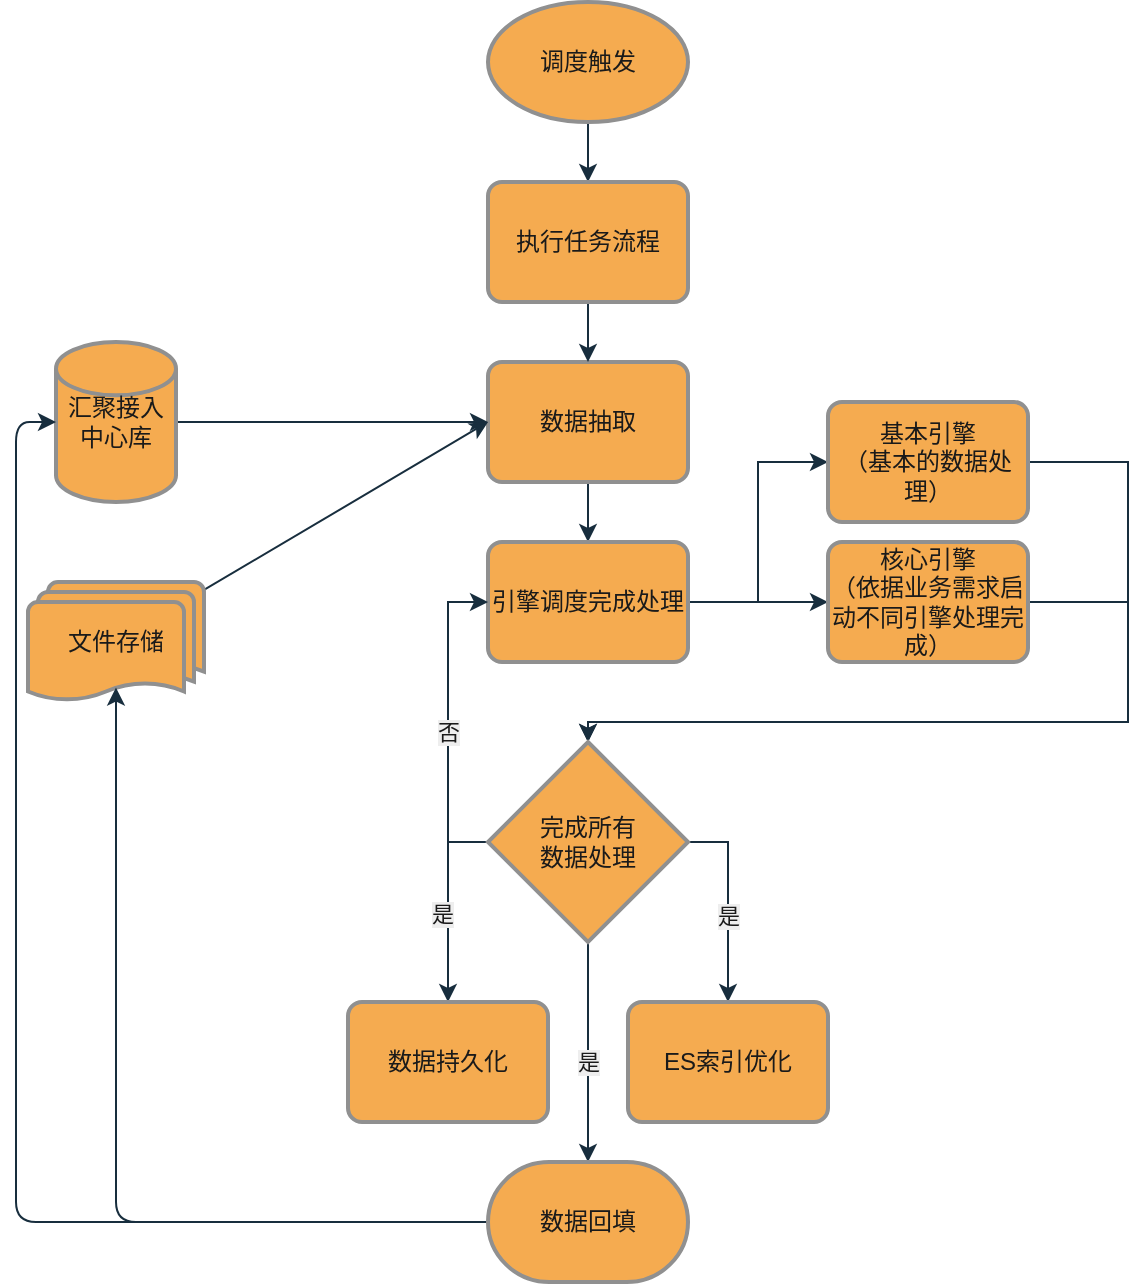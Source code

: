 <mxfile version="14.6.6" type="github">
  <diagram id="x2GGqh8nmgSfw9A8hSw9" name="Page-1">
    <mxGraphModel dx="1186" dy="1799" grid="1" gridSize="10" guides="1" tooltips="1" connect="1" arrows="1" fold="1" page="1" pageScale="1" pageWidth="827" pageHeight="1169" math="0" shadow="0">
      <root>
        <mxCell id="0" />
        <mxCell id="1" parent="0" />
        <mxCell id="qcW9sYDhVfVx4ufNbn1A-1" value="" style="edgeStyle=orthogonalEdgeStyle;rounded=0;orthogonalLoop=1;jettySize=auto;html=1;entryX=0.5;entryY=0;entryDx=0;entryDy=0;strokeColor=#182E3E;fontColor=#1A1A1A;labelBackgroundColor=#EEEEEE;" edge="1" parent="1" source="qcW9sYDhVfVx4ufNbn1A-2" target="qcW9sYDhVfVx4ufNbn1A-11">
          <mxGeometry relative="1" as="geometry" />
        </mxCell>
        <mxCell id="qcW9sYDhVfVx4ufNbn1A-2" value="&lt;font style=&quot;vertical-align: inherit&quot;&gt;&lt;font style=&quot;vertical-align: inherit&quot;&gt;&lt;font style=&quot;vertical-align: inherit&quot;&gt;&lt;font style=&quot;vertical-align: inherit&quot;&gt;&lt;font style=&quot;vertical-align: inherit&quot;&gt;&lt;font style=&quot;vertical-align: inherit&quot;&gt;数据&lt;/font&gt;&lt;/font&gt;&lt;font style=&quot;vertical-align: inherit&quot;&gt;&lt;font style=&quot;vertical-align: inherit&quot;&gt;抽取&lt;/font&gt;&lt;/font&gt;&lt;/font&gt;&lt;/font&gt;&lt;/font&gt;&lt;/font&gt;" style="rounded=1;whiteSpace=wrap;html=1;absoluteArcSize=1;arcSize=14;strokeWidth=2;fillColor=#F5AB50;strokeColor=#909090;fontColor=#1A1A1A;" vertex="1" parent="1">
          <mxGeometry x="260" y="180" width="100" height="60" as="geometry" />
        </mxCell>
        <mxCell id="qcW9sYDhVfVx4ufNbn1A-3" style="edgeStyle=none;rounded=1;sketch=0;orthogonalLoop=1;jettySize=auto;html=1;fontColor=#1A1A1A;strokeColor=#182E3E;" edge="1" parent="1" source="qcW9sYDhVfVx4ufNbn1A-4" target="qcW9sYDhVfVx4ufNbn1A-2">
          <mxGeometry relative="1" as="geometry" />
        </mxCell>
        <mxCell id="qcW9sYDhVfVx4ufNbn1A-4" value="&lt;font style=&quot;vertical-align: inherit&quot;&gt;&lt;font style=&quot;vertical-align: inherit&quot;&gt;汇聚接入中心库&lt;/font&gt;&lt;/font&gt;" style="strokeWidth=2;html=1;shape=mxgraph.flowchart.database;whiteSpace=wrap;fillColor=#F5AB50;strokeColor=#909090;fontColor=#1A1A1A;" vertex="1" parent="1">
          <mxGeometry x="44" y="170" width="60" height="80" as="geometry" />
        </mxCell>
        <mxCell id="qcW9sYDhVfVx4ufNbn1A-5" style="edgeStyle=none;rounded=1;sketch=0;orthogonalLoop=1;jettySize=auto;html=1;entryX=0;entryY=0.5;entryDx=0;entryDy=0;fontColor=#1A1A1A;strokeColor=#182E3E;" edge="1" parent="1" source="qcW9sYDhVfVx4ufNbn1A-6" target="qcW9sYDhVfVx4ufNbn1A-2">
          <mxGeometry relative="1" as="geometry" />
        </mxCell>
        <mxCell id="qcW9sYDhVfVx4ufNbn1A-6" value="&lt;font style=&quot;vertical-align: inherit&quot;&gt;&lt;font style=&quot;vertical-align: inherit&quot;&gt;文件存储&lt;/font&gt;&lt;/font&gt;" style="strokeWidth=2;html=1;shape=mxgraph.flowchart.multi-document;whiteSpace=wrap;fillColor=#F5AB50;strokeColor=#909090;fontColor=#1A1A1A;" vertex="1" parent="1">
          <mxGeometry x="30" y="290" width="88" height="60" as="geometry" />
        </mxCell>
        <mxCell id="qcW9sYDhVfVx4ufNbn1A-7" value="" style="edgeStyle=orthogonalEdgeStyle;rounded=0;orthogonalLoop=1;jettySize=auto;html=1;strokeColor=#182E3E;fontColor=#1A1A1A;labelBackgroundColor=#EEEEEE;" edge="1" parent="1" source="qcW9sYDhVfVx4ufNbn1A-8" target="qcW9sYDhVfVx4ufNbn1A-13">
          <mxGeometry relative="1" as="geometry" />
        </mxCell>
        <mxCell id="qcW9sYDhVfVx4ufNbn1A-8" value="&lt;span&gt;&lt;font style=&quot;vertical-align: inherit&quot;&gt;&lt;font style=&quot;vertical-align: inherit&quot;&gt;调度触发&lt;/font&gt;&lt;/font&gt;&lt;/span&gt;" style="strokeWidth=2;html=1;shape=mxgraph.flowchart.start_1;whiteSpace=wrap;fillColor=#F5AB50;strokeColor=#909090;fontColor=#1A1A1A;" vertex="1" parent="1">
          <mxGeometry x="260" width="100" height="60" as="geometry" />
        </mxCell>
        <mxCell id="qcW9sYDhVfVx4ufNbn1A-9" value="" style="edgeStyle=orthogonalEdgeStyle;rounded=0;orthogonalLoop=1;jettySize=auto;html=1;strokeColor=#182E3E;fontColor=#1A1A1A;labelBackgroundColor=#EEEEEE;" edge="1" parent="1" source="qcW9sYDhVfVx4ufNbn1A-11" target="qcW9sYDhVfVx4ufNbn1A-17">
          <mxGeometry relative="1" as="geometry" />
        </mxCell>
        <mxCell id="qcW9sYDhVfVx4ufNbn1A-10" style="edgeStyle=orthogonalEdgeStyle;rounded=0;orthogonalLoop=1;jettySize=auto;html=1;entryX=0;entryY=0.5;entryDx=0;entryDy=0;strokeColor=#182E3E;fontColor=#1A1A1A;labelBackgroundColor=#EEEEEE;" edge="1" parent="1" source="qcW9sYDhVfVx4ufNbn1A-11" target="qcW9sYDhVfVx4ufNbn1A-15">
          <mxGeometry relative="1" as="geometry" />
        </mxCell>
        <mxCell id="qcW9sYDhVfVx4ufNbn1A-11" value="&lt;font style=&quot;vertical-align: inherit&quot;&gt;&lt;font style=&quot;vertical-align: inherit&quot;&gt;&lt;font style=&quot;vertical-align: inherit&quot;&gt;&lt;font style=&quot;vertical-align: inherit&quot;&gt;&lt;font style=&quot;vertical-align: inherit&quot;&gt;&lt;font style=&quot;vertical-align: inherit&quot;&gt;&lt;font style=&quot;vertical-align: inherit&quot;&gt;&lt;font style=&quot;vertical-align: inherit&quot;&gt;引擎调度完成处理&lt;/font&gt;&lt;/font&gt;&lt;/font&gt;&lt;/font&gt;&lt;/font&gt;&lt;/font&gt;&lt;/font&gt;&lt;/font&gt;" style="rounded=1;whiteSpace=wrap;html=1;absoluteArcSize=1;arcSize=14;strokeWidth=2;fillColor=#F5AB50;strokeColor=#909090;fontColor=#1A1A1A;" vertex="1" parent="1">
          <mxGeometry x="260" y="270" width="100" height="60" as="geometry" />
        </mxCell>
        <mxCell id="qcW9sYDhVfVx4ufNbn1A-12" value="" style="edgeStyle=orthogonalEdgeStyle;rounded=0;orthogonalLoop=1;jettySize=auto;html=1;strokeColor=#182E3E;fontColor=#1A1A1A;labelBackgroundColor=#EEEEEE;" edge="1" parent="1" source="qcW9sYDhVfVx4ufNbn1A-13" target="qcW9sYDhVfVx4ufNbn1A-2">
          <mxGeometry relative="1" as="geometry" />
        </mxCell>
        <mxCell id="qcW9sYDhVfVx4ufNbn1A-13" value="&lt;font style=&quot;vertical-align: inherit&quot;&gt;&lt;font style=&quot;vertical-align: inherit&quot;&gt;执行任务流程&lt;/font&gt;&lt;/font&gt;" style="rounded=1;whiteSpace=wrap;html=1;absoluteArcSize=1;arcSize=14;strokeWidth=2;fillColor=#F5AB50;strokeColor=#909090;fontColor=#1A1A1A;" vertex="1" parent="1">
          <mxGeometry x="260" y="90" width="100" height="60" as="geometry" />
        </mxCell>
        <mxCell id="qcW9sYDhVfVx4ufNbn1A-14" style="edgeStyle=orthogonalEdgeStyle;rounded=0;orthogonalLoop=1;jettySize=auto;html=1;strokeColor=#182E3E;fontColor=#1A1A1A;labelBackgroundColor=#EEEEEE;" edge="1" parent="1" source="qcW9sYDhVfVx4ufNbn1A-15" target="qcW9sYDhVfVx4ufNbn1A-26">
          <mxGeometry relative="1" as="geometry">
            <Array as="points">
              <mxPoint x="580" y="230" />
              <mxPoint x="580" y="360" />
              <mxPoint x="310" y="360" />
            </Array>
          </mxGeometry>
        </mxCell>
        <mxCell id="qcW9sYDhVfVx4ufNbn1A-15" value="&lt;font style=&quot;vertical-align: inherit&quot;&gt;&lt;font style=&quot;vertical-align: inherit&quot;&gt;&lt;font style=&quot;vertical-align: inherit&quot;&gt;&lt;font style=&quot;vertical-align: inherit&quot;&gt;&lt;font style=&quot;vertical-align: inherit&quot;&gt;&lt;font style=&quot;vertical-align: inherit&quot;&gt;&lt;font style=&quot;vertical-align: inherit&quot;&gt;&lt;font style=&quot;vertical-align: inherit&quot;&gt;&lt;font style=&quot;vertical-align: inherit&quot;&gt;&lt;font style=&quot;vertical-align: inherit&quot;&gt;&lt;font style=&quot;vertical-align: inherit&quot;&gt;&lt;font style=&quot;vertical-align: inherit&quot;&gt;基本引擎&lt;br&gt;（基本的数据处理）&lt;/font&gt;&lt;/font&gt;&lt;/font&gt;&lt;/font&gt;&lt;br&gt;&lt;/font&gt;&lt;/font&gt;&lt;/font&gt;&lt;/font&gt;&lt;/font&gt;&lt;/font&gt;&lt;/font&gt;&lt;/font&gt;" style="rounded=1;whiteSpace=wrap;html=1;absoluteArcSize=1;arcSize=14;strokeWidth=2;fillColor=#F5AB50;strokeColor=#909090;fontColor=#1A1A1A;" vertex="1" parent="1">
          <mxGeometry x="430" y="200" width="100" height="60" as="geometry" />
        </mxCell>
        <mxCell id="qcW9sYDhVfVx4ufNbn1A-16" style="edgeStyle=orthogonalEdgeStyle;rounded=0;orthogonalLoop=1;jettySize=auto;html=1;entryX=0.5;entryY=0;entryDx=0;entryDy=0;entryPerimeter=0;strokeColor=#182E3E;fontColor=#1A1A1A;labelBackgroundColor=#EEEEEE;" edge="1" parent="1" source="qcW9sYDhVfVx4ufNbn1A-17" target="qcW9sYDhVfVx4ufNbn1A-26">
          <mxGeometry relative="1" as="geometry">
            <Array as="points">
              <mxPoint x="580" y="300" />
              <mxPoint x="580" y="360" />
              <mxPoint x="310" y="360" />
            </Array>
          </mxGeometry>
        </mxCell>
        <mxCell id="qcW9sYDhVfVx4ufNbn1A-17" value="&lt;font style=&quot;vertical-align: inherit&quot;&gt;&lt;font style=&quot;vertical-align: inherit&quot;&gt;&lt;font style=&quot;vertical-align: inherit&quot;&gt;&lt;font style=&quot;vertical-align: inherit&quot;&gt;&lt;font style=&quot;vertical-align: inherit&quot;&gt;&lt;font style=&quot;vertical-align: inherit&quot;&gt;&lt;font style=&quot;vertical-align: inherit&quot;&gt;&lt;font style=&quot;vertical-align: inherit&quot;&gt;&lt;font style=&quot;vertical-align: inherit&quot;&gt;&lt;font style=&quot;vertical-align: inherit&quot;&gt;&lt;font style=&quot;vertical-align: inherit&quot;&gt;&lt;font style=&quot;vertical-align: inherit&quot;&gt;&lt;font style=&quot;vertical-align: inherit&quot;&gt;&lt;font style=&quot;vertical-align: inherit&quot;&gt;&lt;font style=&quot;vertical-align: inherit&quot;&gt;&lt;font style=&quot;vertical-align: inherit&quot;&gt;核心引擎&lt;br&gt;（依据业务需求启动不同引擎处理完成）&lt;/font&gt;&lt;/font&gt;&lt;/font&gt;&lt;/font&gt;&lt;/font&gt;&lt;/font&gt;&lt;/font&gt;&lt;/font&gt;&lt;br&gt;&lt;/font&gt;&lt;/font&gt;&lt;/font&gt;&lt;/font&gt;&lt;/font&gt;&lt;/font&gt;&lt;/font&gt;&lt;/font&gt;" style="rounded=1;whiteSpace=wrap;html=1;absoluteArcSize=1;arcSize=14;strokeWidth=2;fillColor=#F5AB50;strokeColor=#909090;fontColor=#1A1A1A;" vertex="1" parent="1">
          <mxGeometry x="430" y="270" width="100" height="60" as="geometry" />
        </mxCell>
        <mxCell id="qcW9sYDhVfVx4ufNbn1A-18" style="edgeStyle=orthogonalEdgeStyle;rounded=0;orthogonalLoop=1;jettySize=auto;html=1;entryX=0.5;entryY=0;entryDx=0;entryDy=0;entryPerimeter=0;strokeColor=#182E3E;fontColor=#1A1A1A;labelBackgroundColor=#EEEEEE;" edge="1" parent="1" source="qcW9sYDhVfVx4ufNbn1A-26" target="qcW9sYDhVfVx4ufNbn1A-29">
          <mxGeometry relative="1" as="geometry" />
        </mxCell>
        <mxCell id="qcW9sYDhVfVx4ufNbn1A-19" value="&lt;font style=&quot;vertical-align: inherit&quot;&gt;&lt;font style=&quot;vertical-align: inherit&quot;&gt;是&lt;/font&gt;&lt;/font&gt;" style="edgeLabel;html=1;align=center;verticalAlign=middle;resizable=0;points=[];fontColor=#1A1A1A;labelBackgroundColor=#EEEEEE;" vertex="1" connectable="0" parent="qcW9sYDhVfVx4ufNbn1A-18">
          <mxGeometry x="0.091" relative="1" as="geometry">
            <mxPoint as="offset" />
          </mxGeometry>
        </mxCell>
        <mxCell id="qcW9sYDhVfVx4ufNbn1A-20" style="edgeStyle=orthogonalEdgeStyle;rounded=0;orthogonalLoop=1;jettySize=auto;html=1;exitX=1;exitY=0.5;exitDx=0;exitDy=0;exitPerimeter=0;entryX=0.5;entryY=0;entryDx=0;entryDy=0;strokeColor=#182E3E;fontColor=#1A1A1A;labelBackgroundColor=#EEEEEE;" edge="1" parent="1" source="qcW9sYDhVfVx4ufNbn1A-26" target="qcW9sYDhVfVx4ufNbn1A-31">
          <mxGeometry relative="1" as="geometry" />
        </mxCell>
        <mxCell id="qcW9sYDhVfVx4ufNbn1A-21" value="&lt;font style=&quot;vertical-align: inherit&quot;&gt;&lt;font style=&quot;vertical-align: inherit&quot;&gt;是&lt;/font&gt;&lt;/font&gt;" style="edgeLabel;html=1;align=center;verticalAlign=middle;resizable=0;points=[];fontColor=#1A1A1A;labelBackgroundColor=#EEEEEE;" vertex="1" connectable="0" parent="qcW9sYDhVfVx4ufNbn1A-20">
          <mxGeometry x="0.14" relative="1" as="geometry">
            <mxPoint as="offset" />
          </mxGeometry>
        </mxCell>
        <mxCell id="qcW9sYDhVfVx4ufNbn1A-22" style="edgeStyle=orthogonalEdgeStyle;rounded=0;orthogonalLoop=1;jettySize=auto;html=1;exitX=0;exitY=0.5;exitDx=0;exitDy=0;exitPerimeter=0;entryX=0.5;entryY=0;entryDx=0;entryDy=0;strokeColor=#182E3E;fontColor=#1A1A1A;labelBackgroundColor=#EEEEEE;" edge="1" parent="1" source="qcW9sYDhVfVx4ufNbn1A-26" target="qcW9sYDhVfVx4ufNbn1A-30">
          <mxGeometry relative="1" as="geometry" />
        </mxCell>
        <mxCell id="qcW9sYDhVfVx4ufNbn1A-23" value="&lt;font style=&quot;vertical-align: inherit&quot;&gt;&lt;font style=&quot;vertical-align: inherit&quot;&gt;是&lt;/font&gt;&lt;/font&gt;" style="edgeLabel;html=1;align=center;verticalAlign=middle;resizable=0;points=[];fontColor=#1A1A1A;labelBackgroundColor=#EEEEEE;" vertex="1" connectable="0" parent="qcW9sYDhVfVx4ufNbn1A-22">
          <mxGeometry x="0.12" y="-3" relative="1" as="geometry">
            <mxPoint as="offset" />
          </mxGeometry>
        </mxCell>
        <mxCell id="qcW9sYDhVfVx4ufNbn1A-24" style="edgeStyle=orthogonalEdgeStyle;rounded=0;orthogonalLoop=1;jettySize=auto;html=1;entryX=0;entryY=0.5;entryDx=0;entryDy=0;exitX=0;exitY=0.5;exitDx=0;exitDy=0;exitPerimeter=0;strokeColor=#182E3E;fontColor=#1A1A1A;labelBackgroundColor=#EEEEEE;" edge="1" parent="1" source="qcW9sYDhVfVx4ufNbn1A-26" target="qcW9sYDhVfVx4ufNbn1A-11">
          <mxGeometry relative="1" as="geometry" />
        </mxCell>
        <mxCell id="qcW9sYDhVfVx4ufNbn1A-25" value="&lt;font style=&quot;vertical-align: inherit&quot;&gt;&lt;font style=&quot;vertical-align: inherit&quot;&gt;否&lt;/font&gt;&lt;/font&gt;" style="edgeLabel;html=1;align=center;verticalAlign=middle;resizable=0;points=[];fontColor=#1A1A1A;labelBackgroundColor=#EEEEEE;" vertex="1" connectable="0" parent="qcW9sYDhVfVx4ufNbn1A-24">
          <mxGeometry x="-0.062" relative="1" as="geometry">
            <mxPoint as="offset" />
          </mxGeometry>
        </mxCell>
        <mxCell id="qcW9sYDhVfVx4ufNbn1A-26" value="&lt;font style=&quot;vertical-align: inherit&quot;&gt;&lt;font style=&quot;vertical-align: inherit&quot;&gt;&lt;font style=&quot;vertical-align: inherit&quot;&gt;&lt;font style=&quot;vertical-align: inherit&quot;&gt;&lt;font style=&quot;vertical-align: inherit&quot;&gt;&lt;font style=&quot;vertical-align: inherit&quot;&gt;&lt;font style=&quot;vertical-align: inherit&quot;&gt;&lt;font style=&quot;vertical-align: inherit&quot;&gt;&lt;font style=&quot;vertical-align: inherit&quot;&gt;&lt;font style=&quot;vertical-align: inherit&quot;&gt;完成所有&lt;/font&gt;&lt;/font&gt;&lt;br&gt;&lt;font style=&quot;vertical-align: inherit&quot;&gt;&lt;font style=&quot;vertical-align: inherit&quot;&gt;数据处理&lt;/font&gt;&lt;/font&gt;&lt;/font&gt;&lt;/font&gt;&lt;/font&gt;&lt;/font&gt;&lt;/font&gt;&lt;/font&gt;&lt;/font&gt;&lt;/font&gt;" style="strokeWidth=2;html=1;shape=mxgraph.flowchart.decision;whiteSpace=wrap;fillColor=#F5AB50;strokeColor=#909090;fontColor=#1A1A1A;" vertex="1" parent="1">
          <mxGeometry x="260" y="370" width="100" height="100" as="geometry" />
        </mxCell>
        <mxCell id="qcW9sYDhVfVx4ufNbn1A-27" style="edgeStyle=orthogonalEdgeStyle;rounded=1;sketch=0;orthogonalLoop=1;jettySize=auto;html=1;entryX=0.5;entryY=0.88;entryDx=0;entryDy=0;entryPerimeter=0;fontColor=#1A1A1A;strokeColor=#182E3E;" edge="1" parent="1" source="qcW9sYDhVfVx4ufNbn1A-29" target="qcW9sYDhVfVx4ufNbn1A-6">
          <mxGeometry relative="1" as="geometry" />
        </mxCell>
        <mxCell id="qcW9sYDhVfVx4ufNbn1A-28" style="edgeStyle=orthogonalEdgeStyle;rounded=1;sketch=0;orthogonalLoop=1;jettySize=auto;html=1;entryX=0;entryY=0.5;entryDx=0;entryDy=0;entryPerimeter=0;fontColor=#1A1A1A;strokeColor=#182E3E;" edge="1" parent="1" source="qcW9sYDhVfVx4ufNbn1A-29" target="qcW9sYDhVfVx4ufNbn1A-4">
          <mxGeometry relative="1" as="geometry" />
        </mxCell>
        <mxCell id="qcW9sYDhVfVx4ufNbn1A-29" value="&lt;font style=&quot;vertical-align: inherit&quot;&gt;&lt;font style=&quot;vertical-align: inherit&quot;&gt;数据回填&lt;/font&gt;&lt;/font&gt;" style="strokeWidth=2;html=1;shape=mxgraph.flowchart.terminator;whiteSpace=wrap;fillColor=#F5AB50;strokeColor=#909090;fontColor=#1A1A1A;" vertex="1" parent="1">
          <mxGeometry x="260" y="580" width="100" height="60" as="geometry" />
        </mxCell>
        <mxCell id="qcW9sYDhVfVx4ufNbn1A-30" value="&lt;font style=&quot;vertical-align: inherit&quot;&gt;&lt;font style=&quot;vertical-align: inherit&quot;&gt;&lt;font style=&quot;vertical-align: inherit&quot;&gt;&lt;font style=&quot;vertical-align: inherit&quot;&gt;数据持久化&lt;/font&gt;&lt;/font&gt;&lt;/font&gt;&lt;/font&gt;" style="rounded=1;whiteSpace=wrap;html=1;absoluteArcSize=1;arcSize=14;strokeWidth=2;fillColor=#F5AB50;strokeColor=#909090;fontColor=#1A1A1A;" vertex="1" parent="1">
          <mxGeometry x="190" y="500" width="100" height="60" as="geometry" />
        </mxCell>
        <mxCell id="qcW9sYDhVfVx4ufNbn1A-31" value="&lt;font style=&quot;vertical-align: inherit&quot;&gt;&lt;font style=&quot;vertical-align: inherit&quot;&gt;ES索引优化&lt;/font&gt;&lt;/font&gt;" style="rounded=1;whiteSpace=wrap;html=1;absoluteArcSize=1;arcSize=14;strokeWidth=2;fillColor=#F5AB50;strokeColor=#909090;fontColor=#1A1A1A;" vertex="1" parent="1">
          <mxGeometry x="330" y="500" width="100" height="60" as="geometry" />
        </mxCell>
      </root>
    </mxGraphModel>
  </diagram>
</mxfile>
